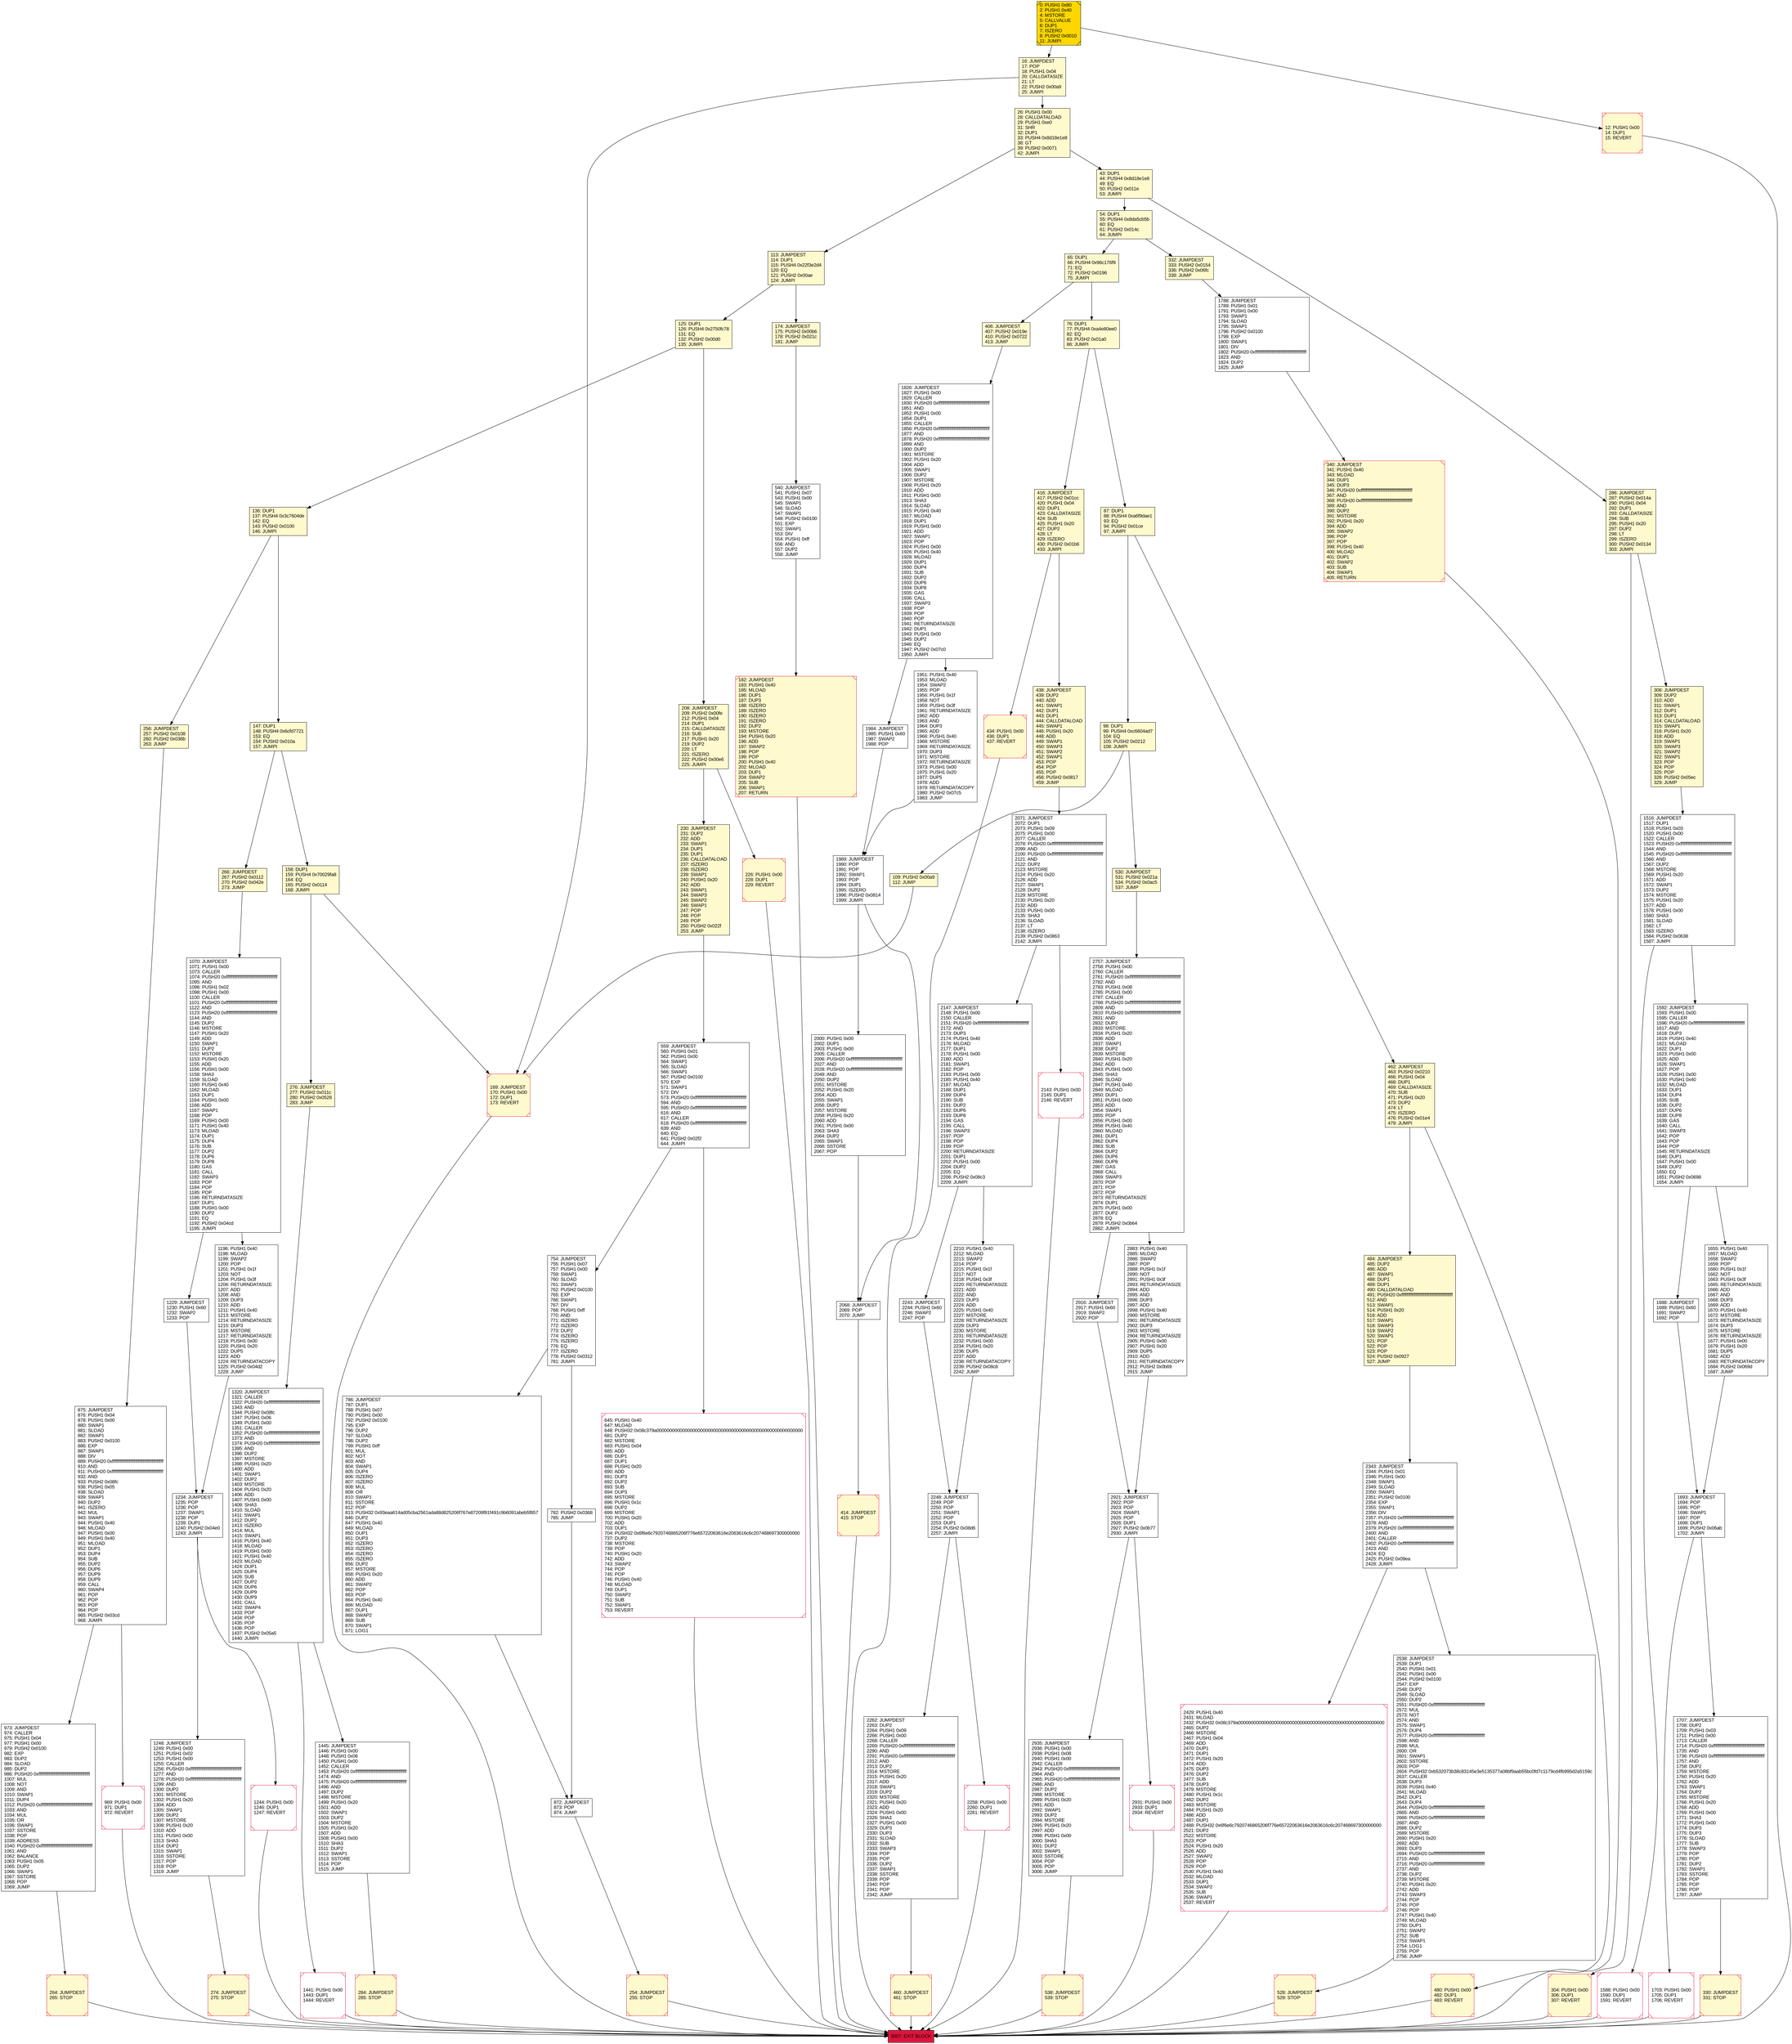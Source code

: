 digraph G {
bgcolor=transparent rankdir=UD;
node [shape=box style=filled color=black fillcolor=white fontname=arial fontcolor=black];
1441 [label="1441: PUSH1 0x00\l1443: DUP1\l1444: REVERT\l" shape=Msquare color=crimson ];
559 [label="559: JUMPDEST\l560: PUSH1 0x01\l562: PUSH1 0x00\l564: SWAP1\l565: SLOAD\l566: SWAP1\l567: PUSH2 0x0100\l570: EXP\l571: SWAP1\l572: DIV\l573: PUSH20 0xffffffffffffffffffffffffffffffffffffffff\l594: AND\l595: PUSH20 0xffffffffffffffffffffffffffffffffffffffff\l616: AND\l617: CALLER\l618: PUSH20 0xffffffffffffffffffffffffffffffffffffffff\l639: AND\l640: EQ\l641: PUSH2 0x02f2\l644: JUMPI\l" ];
1703 [label="1703: PUSH1 0x00\l1705: DUP1\l1706: REVERT\l" shape=Msquare color=crimson ];
340 [label="340: JUMPDEST\l341: PUSH1 0x40\l343: MLOAD\l344: DUP1\l345: DUP3\l346: PUSH20 0xffffffffffffffffffffffffffffffffffffffff\l367: AND\l368: PUSH20 0xffffffffffffffffffffffffffffffffffffffff\l389: AND\l390: DUP2\l391: MSTORE\l392: PUSH1 0x20\l394: ADD\l395: SWAP2\l396: POP\l397: POP\l398: PUSH1 0x40\l400: MLOAD\l401: DUP1\l402: SWAP2\l403: SUB\l404: SWAP1\l405: RETURN\l" fillcolor=lemonchiffon shape=Msquare color=crimson ];
266 [label="266: JUMPDEST\l267: PUSH2 0x0112\l270: PUSH2 0x042e\l273: JUMP\l" fillcolor=lemonchiffon ];
414 [label="414: JUMPDEST\l415: STOP\l" fillcolor=lemonchiffon shape=Msquare color=crimson ];
98 [label="98: DUP1\l99: PUSH4 0xc6604ad7\l104: EQ\l105: PUSH2 0x0212\l108: JUMPI\l" fillcolor=lemonchiffon ];
87 [label="87: DUP1\l88: PUSH4 0xa6f9dae1\l93: EQ\l94: PUSH2 0x01ce\l97: JUMPI\l" fillcolor=lemonchiffon ];
434 [label="434: PUSH1 0x00\l436: DUP1\l437: REVERT\l" fillcolor=lemonchiffon shape=Msquare color=crimson ];
973 [label="973: JUMPDEST\l974: CALLER\l975: PUSH1 0x04\l977: PUSH1 0x00\l979: PUSH2 0x0100\l982: EXP\l983: DUP2\l984: SLOAD\l985: DUP2\l986: PUSH20 0xffffffffffffffffffffffffffffffffffffffff\l1007: MUL\l1008: NOT\l1009: AND\l1010: SWAP1\l1011: DUP4\l1012: PUSH20 0xffffffffffffffffffffffffffffffffffffffff\l1033: AND\l1034: MUL\l1035: OR\l1036: SWAP1\l1037: SSTORE\l1038: POP\l1039: ADDRESS\l1040: PUSH20 0xffffffffffffffffffffffffffffffffffffffff\l1061: AND\l1062: BALANCE\l1063: PUSH1 0x05\l1065: DUP2\l1066: SWAP1\l1067: SSTORE\l1068: POP\l1069: JUMP\l" ];
1248 [label="1248: JUMPDEST\l1249: PUSH1 0x00\l1251: PUSH1 0x02\l1253: PUSH1 0x00\l1255: CALLER\l1256: PUSH20 0xffffffffffffffffffffffffffffffffffffffff\l1277: AND\l1278: PUSH20 0xffffffffffffffffffffffffffffffffffffffff\l1299: AND\l1300: DUP2\l1301: MSTORE\l1302: PUSH1 0x20\l1304: ADD\l1305: SWAP1\l1306: DUP2\l1307: MSTORE\l1308: PUSH1 0x20\l1310: ADD\l1311: PUSH1 0x00\l1313: SHA3\l1314: DUP2\l1315: SWAP1\l1316: SSTORE\l1317: POP\l1318: POP\l1319: JUMP\l" ];
0 [label="0: PUSH1 0x80\l2: PUSH1 0x40\l4: MSTORE\l5: CALLVALUE\l6: DUP1\l7: ISZERO\l8: PUSH2 0x0010\l11: JUMPI\l" fillcolor=lemonchiffon shape=Msquare fillcolor=gold ];
1688 [label="1688: JUMPDEST\l1689: PUSH1 0x60\l1691: SWAP2\l1692: POP\l" ];
1826 [label="1826: JUMPDEST\l1827: PUSH1 0x00\l1829: CALLER\l1830: PUSH20 0xffffffffffffffffffffffffffffffffffffffff\l1851: AND\l1852: PUSH1 0x00\l1854: DUP1\l1855: CALLER\l1856: PUSH20 0xffffffffffffffffffffffffffffffffffffffff\l1877: AND\l1878: PUSH20 0xffffffffffffffffffffffffffffffffffffffff\l1899: AND\l1900: DUP2\l1901: MSTORE\l1902: PUSH1 0x20\l1904: ADD\l1905: SWAP1\l1906: DUP2\l1907: MSTORE\l1908: PUSH1 0x20\l1910: ADD\l1911: PUSH1 0x00\l1913: SHA3\l1914: SLOAD\l1915: PUSH1 0x40\l1917: MLOAD\l1918: DUP1\l1919: PUSH1 0x00\l1921: ADD\l1922: SWAP1\l1923: POP\l1924: PUSH1 0x00\l1926: PUSH1 0x40\l1928: MLOAD\l1929: DUP1\l1930: DUP4\l1931: SUB\l1932: DUP2\l1933: DUP6\l1934: DUP8\l1935: GAS\l1936: CALL\l1937: SWAP3\l1938: POP\l1939: POP\l1940: POP\l1941: RETURNDATASIZE\l1942: DUP1\l1943: PUSH1 0x00\l1945: DUP2\l1946: EQ\l1947: PUSH2 0x07c0\l1950: JUMPI\l" ];
2883 [label="2883: PUSH1 0x40\l2885: MLOAD\l2886: SWAP2\l2887: POP\l2888: PUSH1 0x1f\l2890: NOT\l2891: PUSH1 0x3f\l2893: RETURNDATASIZE\l2894: ADD\l2895: AND\l2896: DUP3\l2897: ADD\l2898: PUSH1 0x40\l2900: MSTORE\l2901: RETURNDATASIZE\l2902: DUP3\l2903: MSTORE\l2904: RETURNDATASIZE\l2905: PUSH1 0x00\l2907: PUSH1 0x20\l2909: DUP5\l2910: ADD\l2911: RETURNDATACOPY\l2912: PUSH2 0x0b69\l2915: JUMP\l" ];
1693 [label="1693: JUMPDEST\l1694: POP\l1695: POP\l1696: SWAP1\l1697: POP\l1698: DUP1\l1699: PUSH2 0x06ab\l1702: JUMPI\l" ];
109 [label="109: PUSH2 0x00a9\l112: JUMP\l" fillcolor=lemonchiffon ];
2068 [label="2068: JUMPDEST\l2069: POP\l2070: JUMP\l" ];
1516 [label="1516: JUMPDEST\l1517: DUP1\l1518: PUSH1 0x03\l1520: PUSH1 0x00\l1522: CALLER\l1523: PUSH20 0xffffffffffffffffffffffffffffffffffffffff\l1544: AND\l1545: PUSH20 0xffffffffffffffffffffffffffffffffffffffff\l1566: AND\l1567: DUP2\l1568: MSTORE\l1569: PUSH1 0x20\l1571: ADD\l1572: SWAP1\l1573: DUP2\l1574: MSTORE\l1575: PUSH1 0x20\l1577: ADD\l1578: PUSH1 0x00\l1580: SHA3\l1581: SLOAD\l1582: LT\l1583: ISZERO\l1584: PUSH2 0x0638\l1587: JUMPI\l" ];
2343 [label="2343: JUMPDEST\l2344: PUSH1 0x01\l2346: PUSH1 0x00\l2348: SWAP1\l2349: SLOAD\l2350: SWAP1\l2351: PUSH2 0x0100\l2354: EXP\l2355: SWAP1\l2356: DIV\l2357: PUSH20 0xffffffffffffffffffffffffffffffffffffffff\l2378: AND\l2379: PUSH20 0xffffffffffffffffffffffffffffffffffffffff\l2400: AND\l2401: CALLER\l2402: PUSH20 0xffffffffffffffffffffffffffffffffffffffff\l2423: AND\l2424: EQ\l2425: PUSH2 0x09ea\l2428: JUMPI\l" ];
2262 [label="2262: JUMPDEST\l2263: DUP2\l2264: PUSH1 0x09\l2266: PUSH1 0x00\l2268: CALLER\l2269: PUSH20 0xffffffffffffffffffffffffffffffffffffffff\l2290: AND\l2291: PUSH20 0xffffffffffffffffffffffffffffffffffffffff\l2312: AND\l2313: DUP2\l2314: MSTORE\l2315: PUSH1 0x20\l2317: ADD\l2318: SWAP1\l2319: DUP2\l2320: MSTORE\l2321: PUSH1 0x20\l2323: ADD\l2324: PUSH1 0x00\l2326: SHA3\l2327: PUSH1 0x00\l2329: DUP3\l2330: DUP3\l2331: SLOAD\l2332: SUB\l2333: SWAP3\l2334: POP\l2335: POP\l2336: DUP2\l2337: SWAP1\l2338: SSTORE\l2339: POP\l2340: POP\l2341: POP\l2342: JUMP\l" ];
480 [label="480: PUSH1 0x00\l482: DUP1\l483: REVERT\l" fillcolor=lemonchiffon shape=Msquare color=crimson ];
2243 [label="2243: JUMPDEST\l2244: PUSH1 0x60\l2246: SWAP2\l2247: POP\l" ];
1984 [label="1984: JUMPDEST\l1985: PUSH1 0x60\l1987: SWAP2\l1988: POP\l" ];
76 [label="76: DUP1\l77: PUSH4 0xa4e80ee0\l82: EQ\l83: PUSH2 0x01a0\l86: JUMPI\l" fillcolor=lemonchiffon ];
226 [label="226: PUSH1 0x00\l228: DUP1\l229: REVERT\l" fillcolor=lemonchiffon shape=Msquare color=crimson ];
754 [label="754: JUMPDEST\l755: PUSH1 0x07\l757: PUSH1 0x00\l759: SWAP1\l760: SLOAD\l761: SWAP1\l762: PUSH2 0x0100\l765: EXP\l766: SWAP1\l767: DIV\l768: PUSH1 0xff\l770: AND\l771: ISZERO\l772: ISZERO\l773: DUP2\l774: ISZERO\l775: ISZERO\l776: EQ\l777: ISZERO\l778: PUSH2 0x0312\l781: JUMPI\l" ];
1707 [label="1707: JUMPDEST\l1708: DUP2\l1709: PUSH1 0x03\l1711: PUSH1 0x00\l1713: CALLER\l1714: PUSH20 0xffffffffffffffffffffffffffffffffffffffff\l1735: AND\l1736: PUSH20 0xffffffffffffffffffffffffffffffffffffffff\l1757: AND\l1758: DUP2\l1759: MSTORE\l1760: PUSH1 0x20\l1762: ADD\l1763: SWAP1\l1764: DUP2\l1765: MSTORE\l1766: PUSH1 0x20\l1768: ADD\l1769: PUSH1 0x00\l1771: SHA3\l1772: PUSH1 0x00\l1774: DUP3\l1775: DUP3\l1776: SLOAD\l1777: SUB\l1778: SWAP3\l1779: POP\l1780: POP\l1781: DUP2\l1782: SWAP1\l1783: SSTORE\l1784: POP\l1785: POP\l1786: POP\l1787: JUMP\l" ];
113 [label="113: JUMPDEST\l114: DUP1\l115: PUSH4 0x22f3e2d4\l120: EQ\l121: PUSH2 0x00ae\l124: JUMPI\l" fillcolor=lemonchiffon ];
540 [label="540: JUMPDEST\l541: PUSH1 0x07\l543: PUSH1 0x00\l545: SWAP1\l546: SLOAD\l547: SWAP1\l548: PUSH2 0x0100\l551: EXP\l552: SWAP1\l553: DIV\l554: PUSH1 0xff\l556: AND\l557: DUP2\l558: JUMP\l" ];
875 [label="875: JUMPDEST\l876: PUSH1 0x04\l878: PUSH1 0x00\l880: SWAP1\l881: SLOAD\l882: SWAP1\l883: PUSH2 0x0100\l886: EXP\l887: SWAP1\l888: DIV\l889: PUSH20 0xffffffffffffffffffffffffffffffffffffffff\l910: AND\l911: PUSH20 0xffffffffffffffffffffffffffffffffffffffff\l932: AND\l933: PUSH2 0x08fc\l936: PUSH1 0x05\l938: SLOAD\l939: SWAP1\l940: DUP2\l941: ISZERO\l942: MUL\l943: SWAP1\l944: PUSH1 0x40\l946: MLOAD\l947: PUSH1 0x00\l949: PUSH1 0x40\l951: MLOAD\l952: DUP1\l953: DUP4\l954: SUB\l955: DUP2\l956: DUP6\l957: DUP9\l958: DUP9\l959: CALL\l960: SWAP4\l961: POP\l962: POP\l963: POP\l964: POP\l965: PUSH2 0x03cd\l968: JUMPI\l" ];
2210 [label="2210: PUSH1 0x40\l2212: MLOAD\l2213: SWAP2\l2214: POP\l2215: PUSH1 0x1f\l2217: NOT\l2218: PUSH1 0x3f\l2220: RETURNDATASIZE\l2221: ADD\l2222: AND\l2223: DUP3\l2224: ADD\l2225: PUSH1 0x40\l2227: MSTORE\l2228: RETURNDATASIZE\l2229: DUP3\l2230: MSTORE\l2231: RETURNDATASIZE\l2232: PUSH1 0x00\l2234: PUSH1 0x20\l2236: DUP5\l2237: ADD\l2238: RETURNDATACOPY\l2239: PUSH2 0x08c8\l2242: JUMP\l" ];
1234 [label="1234: JUMPDEST\l1235: POP\l1236: POP\l1237: SWAP1\l1238: POP\l1239: DUP1\l1240: PUSH2 0x04e0\l1243: JUMPI\l" ];
136 [label="136: DUP1\l137: PUSH4 0x3c7604de\l142: EQ\l143: PUSH2 0x0100\l146: JUMPI\l" fillcolor=lemonchiffon ];
872 [label="872: JUMPDEST\l873: POP\l874: JUMP\l" ];
1229 [label="1229: JUMPDEST\l1230: PUSH1 0x60\l1232: SWAP2\l1233: POP\l" ];
786 [label="786: JUMPDEST\l787: DUP1\l788: PUSH1 0x07\l790: PUSH1 0x00\l792: PUSH2 0x0100\l795: EXP\l796: DUP2\l797: SLOAD\l798: DUP2\l799: PUSH1 0xff\l801: MUL\l802: NOT\l803: AND\l804: SWAP1\l805: DUP4\l806: ISZERO\l807: ISZERO\l808: MUL\l809: OR\l810: SWAP1\l811: SSTORE\l812: POP\l813: PUSH32 0x93eaa614ad05cba2561ada88d825206f767e87209f81f491c9b6091abeb5f857\l846: DUP2\l847: PUSH1 0x40\l849: MLOAD\l850: DUP1\l851: DUP3\l852: ISZERO\l853: ISZERO\l854: ISZERO\l855: ISZERO\l856: DUP2\l857: MSTORE\l858: PUSH1 0x20\l860: ADD\l861: SWAP2\l862: POP\l863: POP\l864: PUSH1 0x40\l866: MLOAD\l867: DUP1\l868: SWAP2\l869: SUB\l870: SWAP1\l871: LOG1\l" ];
26 [label="26: PUSH1 0x00\l28: CALLDATALOAD\l29: PUSH1 0xe0\l31: SHR\l32: DUP1\l33: PUSH4 0x8d18e1e8\l38: GT\l39: PUSH2 0x0071\l42: JUMPI\l" fillcolor=lemonchiffon ];
460 [label="460: JUMPDEST\l461: STOP\l" fillcolor=lemonchiffon shape=Msquare color=crimson ];
2757 [label="2757: JUMPDEST\l2758: PUSH1 0x00\l2760: CALLER\l2761: PUSH20 0xffffffffffffffffffffffffffffffffffffffff\l2782: AND\l2783: PUSH1 0x08\l2785: PUSH1 0x00\l2787: CALLER\l2788: PUSH20 0xffffffffffffffffffffffffffffffffffffffff\l2809: AND\l2810: PUSH20 0xffffffffffffffffffffffffffffffffffffffff\l2831: AND\l2832: DUP2\l2833: MSTORE\l2834: PUSH1 0x20\l2836: ADD\l2837: SWAP1\l2838: DUP2\l2839: MSTORE\l2840: PUSH1 0x20\l2842: ADD\l2843: PUSH1 0x00\l2845: SHA3\l2846: SLOAD\l2847: PUSH1 0x40\l2849: MLOAD\l2850: DUP1\l2851: PUSH1 0x00\l2853: ADD\l2854: SWAP1\l2855: POP\l2856: PUSH1 0x00\l2858: PUSH1 0x40\l2860: MLOAD\l2861: DUP1\l2862: DUP4\l2863: SUB\l2864: DUP2\l2865: DUP6\l2866: DUP8\l2867: GAS\l2868: CALL\l2869: SWAP3\l2870: POP\l2871: POP\l2872: POP\l2873: RETURNDATASIZE\l2874: DUP1\l2875: PUSH1 0x00\l2877: DUP2\l2878: EQ\l2879: PUSH2 0x0b64\l2882: JUMPI\l" ];
308 [label="308: JUMPDEST\l309: DUP2\l310: ADD\l311: SWAP1\l312: DUP1\l313: DUP1\l314: CALLDATALOAD\l315: SWAP1\l316: PUSH1 0x20\l318: ADD\l319: SWAP1\l320: SWAP3\l321: SWAP2\l322: SWAP1\l323: POP\l324: POP\l325: POP\l326: PUSH2 0x05ec\l329: JUMP\l" fillcolor=lemonchiffon ];
1788 [label="1788: JUMPDEST\l1789: PUSH1 0x01\l1791: PUSH1 0x00\l1793: SWAP1\l1794: SLOAD\l1795: SWAP1\l1796: PUSH2 0x0100\l1799: EXP\l1800: SWAP1\l1801: DIV\l1802: PUSH20 0xffffffffffffffffffffffffffffffffffffffff\l1823: AND\l1824: DUP2\l1825: JUMP\l" ];
2935 [label="2935: JUMPDEST\l2936: PUSH1 0x00\l2938: PUSH1 0x08\l2940: PUSH1 0x00\l2942: CALLER\l2943: PUSH20 0xffffffffffffffffffffffffffffffffffffffff\l2964: AND\l2965: PUSH20 0xffffffffffffffffffffffffffffffffffffffff\l2986: AND\l2987: DUP2\l2988: MSTORE\l2989: PUSH1 0x20\l2991: ADD\l2992: SWAP1\l2993: DUP2\l2994: MSTORE\l2995: PUSH1 0x20\l2997: ADD\l2998: PUSH1 0x00\l3000: SHA3\l3001: DUP2\l3002: SWAP1\l3003: SSTORE\l3004: POP\l3005: POP\l3006: JUMP\l" ];
645 [label="645: PUSH1 0x40\l647: MLOAD\l648: PUSH32 0x08c379a000000000000000000000000000000000000000000000000000000000\l681: DUP2\l682: MSTORE\l683: PUSH1 0x04\l685: ADD\l686: DUP1\l687: DUP1\l688: PUSH1 0x20\l690: ADD\l691: DUP3\l692: DUP2\l693: SUB\l694: DUP3\l695: MSTORE\l696: PUSH1 0x1c\l698: DUP2\l699: MSTORE\l700: PUSH1 0x20\l702: ADD\l703: DUP1\l704: PUSH32 0x6f6e6c7920746865206f776e65722063616e2063616c6c207468697300000000\l737: DUP2\l738: MSTORE\l739: POP\l740: PUSH1 0x20\l742: ADD\l743: SWAP2\l744: POP\l745: POP\l746: PUSH1 0x40\l748: MLOAD\l749: DUP1\l750: SWAP2\l751: SUB\l752: SWAP1\l753: REVERT\l" shape=Msquare color=crimson ];
969 [label="969: PUSH1 0x00\l971: DUP1\l972: REVERT\l" shape=Msquare color=crimson ];
254 [label="254: JUMPDEST\l255: STOP\l" fillcolor=lemonchiffon shape=Msquare color=crimson ];
2248 [label="2248: JUMPDEST\l2249: POP\l2250: POP\l2251: SWAP1\l2252: POP\l2253: DUP1\l2254: PUSH2 0x08d6\l2257: JUMPI\l" ];
2258 [label="2258: PUSH1 0x00\l2260: DUP1\l2261: REVERT\l" shape=Msquare color=crimson ];
230 [label="230: JUMPDEST\l231: DUP2\l232: ADD\l233: SWAP1\l234: DUP1\l235: DUP1\l236: CALLDATALOAD\l237: ISZERO\l238: ISZERO\l239: SWAP1\l240: PUSH1 0x20\l242: ADD\l243: SWAP1\l244: SWAP3\l245: SWAP2\l246: SWAP1\l247: POP\l248: POP\l249: POP\l250: PUSH2 0x022f\l253: JUMP\l" fillcolor=lemonchiffon ];
208 [label="208: JUMPDEST\l209: PUSH2 0x00fe\l212: PUSH1 0x04\l214: DUP1\l215: CALLDATASIZE\l216: SUB\l217: PUSH1 0x20\l219: DUP2\l220: LT\l221: ISZERO\l222: PUSH2 0x00e6\l225: JUMPI\l" fillcolor=lemonchiffon ];
1951 [label="1951: PUSH1 0x40\l1953: MLOAD\l1954: SWAP2\l1955: POP\l1956: PUSH1 0x1f\l1958: NOT\l1959: PUSH1 0x3f\l1961: RETURNDATASIZE\l1962: ADD\l1963: AND\l1964: DUP3\l1965: ADD\l1966: PUSH1 0x40\l1968: MSTORE\l1969: RETURNDATASIZE\l1970: DUP3\l1971: MSTORE\l1972: RETURNDATASIZE\l1973: PUSH1 0x00\l1975: PUSH1 0x20\l1977: DUP5\l1978: ADD\l1979: RETURNDATACOPY\l1980: PUSH2 0x07c5\l1983: JUMP\l" ];
1244 [label="1244: PUSH1 0x00\l1246: DUP1\l1247: REVERT\l" shape=Msquare color=crimson ];
528 [label="528: JUMPDEST\l529: STOP\l" fillcolor=lemonchiffon shape=Msquare color=crimson ];
274 [label="274: JUMPDEST\l275: STOP\l" fillcolor=lemonchiffon shape=Msquare color=crimson ];
530 [label="530: JUMPDEST\l531: PUSH2 0x021a\l534: PUSH2 0x0ac5\l537: JUMP\l" fillcolor=lemonchiffon ];
284 [label="284: JUMPDEST\l285: STOP\l" fillcolor=lemonchiffon shape=Msquare color=crimson ];
43 [label="43: DUP1\l44: PUSH4 0x8d18e1e8\l49: EQ\l50: PUSH2 0x011e\l53: JUMPI\l" fillcolor=lemonchiffon ];
182 [label="182: JUMPDEST\l183: PUSH1 0x40\l185: MLOAD\l186: DUP1\l187: DUP3\l188: ISZERO\l189: ISZERO\l190: ISZERO\l191: ISZERO\l192: DUP2\l193: MSTORE\l194: PUSH1 0x20\l196: ADD\l197: SWAP2\l198: POP\l199: POP\l200: PUSH1 0x40\l202: MLOAD\l203: DUP1\l204: SWAP2\l205: SUB\l206: SWAP1\l207: RETURN\l" fillcolor=lemonchiffon shape=Msquare color=crimson ];
538 [label="538: JUMPDEST\l539: STOP\l" fillcolor=lemonchiffon shape=Msquare color=crimson ];
782 [label="782: PUSH2 0x0368\l785: JUMP\l" ];
304 [label="304: PUSH1 0x00\l306: DUP1\l307: REVERT\l" fillcolor=lemonchiffon shape=Msquare color=crimson ];
1588 [label="1588: PUSH1 0x00\l1590: DUP1\l1591: REVERT\l" shape=Msquare color=crimson ];
416 [label="416: JUMPDEST\l417: PUSH2 0x01cc\l420: PUSH1 0x04\l422: DUP1\l423: CALLDATASIZE\l424: SUB\l425: PUSH1 0x20\l427: DUP2\l428: LT\l429: ISZERO\l430: PUSH2 0x01b6\l433: JUMPI\l" fillcolor=lemonchiffon ];
2429 [label="2429: PUSH1 0x40\l2431: MLOAD\l2432: PUSH32 0x08c379a000000000000000000000000000000000000000000000000000000000\l2465: DUP2\l2466: MSTORE\l2467: PUSH1 0x04\l2469: ADD\l2470: DUP1\l2471: DUP1\l2472: PUSH1 0x20\l2474: ADD\l2475: DUP3\l2476: DUP2\l2477: SUB\l2478: DUP3\l2479: MSTORE\l2480: PUSH1 0x1c\l2482: DUP2\l2483: MSTORE\l2484: PUSH1 0x20\l2486: ADD\l2487: DUP1\l2488: PUSH32 0x6f6e6c7920746865206f776e65722063616e2063616c6c207468697300000000\l2521: DUP2\l2522: MSTORE\l2523: POP\l2524: PUSH1 0x20\l2526: ADD\l2527: SWAP2\l2528: POP\l2529: POP\l2530: PUSH1 0x40\l2532: MLOAD\l2533: DUP1\l2534: SWAP2\l2535: SUB\l2536: SWAP1\l2537: REVERT\l" shape=Msquare color=crimson ];
264 [label="264: JUMPDEST\l265: STOP\l" fillcolor=lemonchiffon shape=Msquare color=crimson ];
16 [label="16: JUMPDEST\l17: POP\l18: PUSH1 0x04\l20: CALLDATASIZE\l21: LT\l22: PUSH2 0x00a9\l25: JUMPI\l" fillcolor=lemonchiffon ];
65 [label="65: DUP1\l66: PUSH4 0x96c176f9\l71: EQ\l72: PUSH2 0x0196\l75: JUMPI\l" fillcolor=lemonchiffon ];
169 [label="169: JUMPDEST\l170: PUSH1 0x00\l172: DUP1\l173: REVERT\l" fillcolor=lemonchiffon shape=Msquare color=crimson ];
12 [label="12: PUSH1 0x00\l14: DUP1\l15: REVERT\l" fillcolor=lemonchiffon shape=Msquare color=crimson ];
286 [label="286: JUMPDEST\l287: PUSH2 0x014a\l290: PUSH1 0x04\l292: DUP1\l293: CALLDATASIZE\l294: SUB\l295: PUSH1 0x20\l297: DUP2\l298: LT\l299: ISZERO\l300: PUSH2 0x0134\l303: JUMPI\l" fillcolor=lemonchiffon ];
406 [label="406: JUMPDEST\l407: PUSH2 0x019e\l410: PUSH2 0x0722\l413: JUMP\l" fillcolor=lemonchiffon ];
3007 [label="3007: EXIT BLOCK\l" fillcolor=crimson ];
484 [label="484: JUMPDEST\l485: DUP2\l486: ADD\l487: SWAP1\l488: DUP1\l489: DUP1\l490: CALLDATALOAD\l491: PUSH20 0xffffffffffffffffffffffffffffffffffffffff\l512: AND\l513: SWAP1\l514: PUSH1 0x20\l516: ADD\l517: SWAP1\l518: SWAP3\l519: SWAP2\l520: SWAP1\l521: POP\l522: POP\l523: POP\l524: PUSH2 0x0927\l527: JUMP\l" fillcolor=lemonchiffon ];
1196 [label="1196: PUSH1 0x40\l1198: MLOAD\l1199: SWAP2\l1200: POP\l1201: PUSH1 0x1f\l1203: NOT\l1204: PUSH1 0x3f\l1206: RETURNDATASIZE\l1207: ADD\l1208: AND\l1209: DUP3\l1210: ADD\l1211: PUSH1 0x40\l1213: MSTORE\l1214: RETURNDATASIZE\l1215: DUP3\l1216: MSTORE\l1217: RETURNDATASIZE\l1218: PUSH1 0x00\l1220: PUSH1 0x20\l1222: DUP5\l1223: ADD\l1224: RETURNDATACOPY\l1225: PUSH2 0x04d2\l1228: JUMP\l" ];
462 [label="462: JUMPDEST\l463: PUSH2 0x0210\l466: PUSH1 0x04\l468: DUP1\l469: CALLDATASIZE\l470: SUB\l471: PUSH1 0x20\l473: DUP2\l474: LT\l475: ISZERO\l476: PUSH2 0x01e4\l479: JUMPI\l" fillcolor=lemonchiffon ];
125 [label="125: DUP1\l126: PUSH4 0x2750fc78\l131: EQ\l132: PUSH2 0x00d0\l135: JUMPI\l" fillcolor=lemonchiffon ];
2931 [label="2931: PUSH1 0x00\l2933: DUP1\l2934: REVERT\l" shape=Msquare color=crimson ];
2000 [label="2000: PUSH1 0x00\l2002: DUP1\l2003: PUSH1 0x00\l2005: CALLER\l2006: PUSH20 0xffffffffffffffffffffffffffffffffffffffff\l2027: AND\l2028: PUSH20 0xffffffffffffffffffffffffffffffffffffffff\l2049: AND\l2050: DUP2\l2051: MSTORE\l2052: PUSH1 0x20\l2054: ADD\l2055: SWAP1\l2056: DUP2\l2057: MSTORE\l2058: PUSH1 0x20\l2060: ADD\l2061: PUSH1 0x00\l2063: SHA3\l2064: DUP2\l2065: SWAP1\l2066: SSTORE\l2067: POP\l" ];
1445 [label="1445: JUMPDEST\l1446: PUSH1 0x00\l1448: PUSH1 0x06\l1450: PUSH1 0x00\l1452: CALLER\l1453: PUSH20 0xffffffffffffffffffffffffffffffffffffffff\l1474: AND\l1475: PUSH20 0xffffffffffffffffffffffffffffffffffffffff\l1496: AND\l1497: DUP2\l1498: MSTORE\l1499: PUSH1 0x20\l1501: ADD\l1502: SWAP1\l1503: DUP2\l1504: MSTORE\l1505: PUSH1 0x20\l1507: ADD\l1508: PUSH1 0x00\l1510: SHA3\l1511: DUP2\l1512: SWAP1\l1513: SSTORE\l1514: POP\l1515: JUMP\l" ];
1070 [label="1070: JUMPDEST\l1071: PUSH1 0x00\l1073: CALLER\l1074: PUSH20 0xffffffffffffffffffffffffffffffffffffffff\l1095: AND\l1096: PUSH1 0x02\l1098: PUSH1 0x00\l1100: CALLER\l1101: PUSH20 0xffffffffffffffffffffffffffffffffffffffff\l1122: AND\l1123: PUSH20 0xffffffffffffffffffffffffffffffffffffffff\l1144: AND\l1145: DUP2\l1146: MSTORE\l1147: PUSH1 0x20\l1149: ADD\l1150: SWAP1\l1151: DUP2\l1152: MSTORE\l1153: PUSH1 0x20\l1155: ADD\l1156: PUSH1 0x00\l1158: SHA3\l1159: SLOAD\l1160: PUSH1 0x40\l1162: MLOAD\l1163: DUP1\l1164: PUSH1 0x00\l1166: ADD\l1167: SWAP1\l1168: POP\l1169: PUSH1 0x00\l1171: PUSH1 0x40\l1173: MLOAD\l1174: DUP1\l1175: DUP4\l1176: SUB\l1177: DUP2\l1178: DUP6\l1179: DUP8\l1180: GAS\l1181: CALL\l1182: SWAP3\l1183: POP\l1184: POP\l1185: POP\l1186: RETURNDATASIZE\l1187: DUP1\l1188: PUSH1 0x00\l1190: DUP2\l1191: EQ\l1192: PUSH2 0x04cd\l1195: JUMPI\l" ];
1655 [label="1655: PUSH1 0x40\l1657: MLOAD\l1658: SWAP2\l1659: POP\l1660: PUSH1 0x1f\l1662: NOT\l1663: PUSH1 0x3f\l1665: RETURNDATASIZE\l1666: ADD\l1667: AND\l1668: DUP3\l1669: ADD\l1670: PUSH1 0x40\l1672: MSTORE\l1673: RETURNDATASIZE\l1674: DUP3\l1675: MSTORE\l1676: RETURNDATASIZE\l1677: PUSH1 0x00\l1679: PUSH1 0x20\l1681: DUP5\l1682: ADD\l1683: RETURNDATACOPY\l1684: PUSH2 0x069d\l1687: JUMP\l" ];
438 [label="438: JUMPDEST\l439: DUP2\l440: ADD\l441: SWAP1\l442: DUP1\l443: DUP1\l444: CALLDATALOAD\l445: SWAP1\l446: PUSH1 0x20\l448: ADD\l449: SWAP1\l450: SWAP3\l451: SWAP2\l452: SWAP1\l453: POP\l454: POP\l455: POP\l456: PUSH2 0x0817\l459: JUMP\l" fillcolor=lemonchiffon ];
330 [label="330: JUMPDEST\l331: STOP\l" fillcolor=lemonchiffon shape=Msquare color=crimson ];
256 [label="256: JUMPDEST\l257: PUSH2 0x0108\l260: PUSH2 0x036b\l263: JUMP\l" fillcolor=lemonchiffon ];
1592 [label="1592: JUMPDEST\l1593: PUSH1 0x00\l1595: CALLER\l1596: PUSH20 0xffffffffffffffffffffffffffffffffffffffff\l1617: AND\l1618: DUP3\l1619: PUSH1 0x40\l1621: MLOAD\l1622: DUP1\l1623: PUSH1 0x00\l1625: ADD\l1626: SWAP1\l1627: POP\l1628: PUSH1 0x00\l1630: PUSH1 0x40\l1632: MLOAD\l1633: DUP1\l1634: DUP4\l1635: SUB\l1636: DUP2\l1637: DUP6\l1638: DUP8\l1639: GAS\l1640: CALL\l1641: SWAP3\l1642: POP\l1643: POP\l1644: POP\l1645: RETURNDATASIZE\l1646: DUP1\l1647: PUSH1 0x00\l1649: DUP2\l1650: EQ\l1651: PUSH2 0x0698\l1654: JUMPI\l" ];
2916 [label="2916: JUMPDEST\l2917: PUSH1 0x60\l2919: SWAP2\l2920: POP\l" ];
158 [label="158: DUP1\l159: PUSH4 0x70029fa8\l164: EQ\l165: PUSH2 0x0114\l168: JUMPI\l" fillcolor=lemonchiffon ];
147 [label="147: DUP1\l148: PUSH4 0x6cfd7721\l153: EQ\l154: PUSH2 0x010a\l157: JUMPI\l" fillcolor=lemonchiffon ];
1989 [label="1989: JUMPDEST\l1990: POP\l1991: POP\l1992: SWAP1\l1993: POP\l1994: DUP1\l1995: ISZERO\l1996: PUSH2 0x0814\l1999: JUMPI\l" ];
332 [label="332: JUMPDEST\l333: PUSH2 0x0154\l336: PUSH2 0x06fc\l339: JUMP\l" fillcolor=lemonchiffon ];
2921 [label="2921: JUMPDEST\l2922: POP\l2923: POP\l2924: SWAP1\l2925: POP\l2926: DUP1\l2927: PUSH2 0x0b77\l2930: JUMPI\l" ];
54 [label="54: DUP1\l55: PUSH4 0x8da5cb5b\l60: EQ\l61: PUSH2 0x014c\l64: JUMPI\l" fillcolor=lemonchiffon ];
276 [label="276: JUMPDEST\l277: PUSH2 0x011c\l280: PUSH2 0x0528\l283: JUMP\l" fillcolor=lemonchiffon ];
2071 [label="2071: JUMPDEST\l2072: DUP1\l2073: PUSH1 0x09\l2075: PUSH1 0x00\l2077: CALLER\l2078: PUSH20 0xffffffffffffffffffffffffffffffffffffffff\l2099: AND\l2100: PUSH20 0xffffffffffffffffffffffffffffffffffffffff\l2121: AND\l2122: DUP2\l2123: MSTORE\l2124: PUSH1 0x20\l2126: ADD\l2127: SWAP1\l2128: DUP2\l2129: MSTORE\l2130: PUSH1 0x20\l2132: ADD\l2133: PUSH1 0x00\l2135: SHA3\l2136: SLOAD\l2137: LT\l2138: ISZERO\l2139: PUSH2 0x0863\l2142: JUMPI\l" ];
2538 [label="2538: JUMPDEST\l2539: DUP1\l2540: PUSH1 0x01\l2542: PUSH1 0x00\l2544: PUSH2 0x0100\l2547: EXP\l2548: DUP2\l2549: SLOAD\l2550: DUP2\l2551: PUSH20 0xffffffffffffffffffffffffffffffffffffffff\l2572: MUL\l2573: NOT\l2574: AND\l2575: SWAP1\l2576: DUP4\l2577: PUSH20 0xffffffffffffffffffffffffffffffffffffffff\l2598: AND\l2599: MUL\l2600: OR\l2601: SWAP1\l2602: SSTORE\l2603: POP\l2604: PUSH32 0xb532073b38c83145e3e5135377a08bf9aab55bc0fd7c1179cd4fb995d2a5159c\l2637: CALLER\l2638: DUP3\l2639: PUSH1 0x40\l2641: MLOAD\l2642: DUP1\l2643: DUP4\l2644: PUSH20 0xffffffffffffffffffffffffffffffffffffffff\l2665: AND\l2666: PUSH20 0xffffffffffffffffffffffffffffffffffffffff\l2687: AND\l2688: DUP2\l2689: MSTORE\l2690: PUSH1 0x20\l2692: ADD\l2693: DUP3\l2694: PUSH20 0xffffffffffffffffffffffffffffffffffffffff\l2715: AND\l2716: PUSH20 0xffffffffffffffffffffffffffffffffffffffff\l2737: AND\l2738: DUP2\l2739: MSTORE\l2740: PUSH1 0x20\l2742: ADD\l2743: SWAP3\l2744: POP\l2745: POP\l2746: POP\l2747: PUSH1 0x40\l2749: MLOAD\l2750: DUP1\l2751: SWAP2\l2752: SUB\l2753: SWAP1\l2754: LOG1\l2755: POP\l2756: JUMP\l" ];
1320 [label="1320: JUMPDEST\l1321: CALLER\l1322: PUSH20 0xffffffffffffffffffffffffffffffffffffffff\l1343: AND\l1344: PUSH2 0x08fc\l1347: PUSH1 0x06\l1349: PUSH1 0x00\l1351: CALLER\l1352: PUSH20 0xffffffffffffffffffffffffffffffffffffffff\l1373: AND\l1374: PUSH20 0xffffffffffffffffffffffffffffffffffffffff\l1395: AND\l1396: DUP2\l1397: MSTORE\l1398: PUSH1 0x20\l1400: ADD\l1401: SWAP1\l1402: DUP2\l1403: MSTORE\l1404: PUSH1 0x20\l1406: ADD\l1407: PUSH1 0x00\l1409: SHA3\l1410: SLOAD\l1411: SWAP1\l1412: DUP2\l1413: ISZERO\l1414: MUL\l1415: SWAP1\l1416: PUSH1 0x40\l1418: MLOAD\l1419: PUSH1 0x00\l1421: PUSH1 0x40\l1423: MLOAD\l1424: DUP1\l1425: DUP4\l1426: SUB\l1427: DUP2\l1428: DUP6\l1429: DUP9\l1430: DUP9\l1431: CALL\l1432: SWAP4\l1433: POP\l1434: POP\l1435: POP\l1436: POP\l1437: PUSH2 0x05a5\l1440: JUMPI\l" ];
2143 [label="2143: PUSH1 0x00\l2145: DUP1\l2146: REVERT\l" shape=Msquare color=crimson ];
174 [label="174: JUMPDEST\l175: PUSH2 0x00b6\l178: PUSH2 0x021c\l181: JUMP\l" fillcolor=lemonchiffon ];
2147 [label="2147: JUMPDEST\l2148: PUSH1 0x00\l2150: CALLER\l2151: PUSH20 0xffffffffffffffffffffffffffffffffffffffff\l2172: AND\l2173: DUP3\l2174: PUSH1 0x40\l2176: MLOAD\l2177: DUP1\l2178: PUSH1 0x00\l2180: ADD\l2181: SWAP1\l2182: POP\l2183: PUSH1 0x00\l2185: PUSH1 0x40\l2187: MLOAD\l2188: DUP1\l2189: DUP4\l2190: SUB\l2191: DUP2\l2192: DUP6\l2193: DUP8\l2194: GAS\l2195: CALL\l2196: SWAP3\l2197: POP\l2198: POP\l2199: POP\l2200: RETURNDATASIZE\l2201: DUP1\l2202: PUSH1 0x00\l2204: DUP2\l2205: EQ\l2206: PUSH2 0x08c3\l2209: JUMPI\l" ];
147 -> 158;
1229 -> 1234;
208 -> 230;
2248 -> 2258;
2071 -> 2147;
2071 -> 2143;
2916 -> 2921;
276 -> 1320;
26 -> 113;
12 -> 3007;
1070 -> 1196;
169 -> 3007;
754 -> 786;
462 -> 484;
54 -> 332;
158 -> 276;
786 -> 872;
87 -> 98;
65 -> 406;
875 -> 969;
264 -> 3007;
286 -> 304;
872 -> 254;
2429 -> 3007;
1320 -> 1445;
1588 -> 3007;
1693 -> 1703;
304 -> 3007;
438 -> 2071;
2243 -> 2248;
538 -> 3007;
16 -> 169;
1234 -> 1244;
208 -> 226;
182 -> 3007;
1688 -> 1693;
284 -> 3007;
43 -> 286;
274 -> 3007;
1592 -> 1655;
2068 -> 414;
528 -> 3007;
2210 -> 2248;
98 -> 109;
1989 -> 2000;
2921 -> 2931;
2143 -> 3007;
416 -> 438;
158 -> 169;
559 -> 754;
2757 -> 2883;
2248 -> 2262;
76 -> 87;
54 -> 65;
1234 -> 1248;
875 -> 973;
1826 -> 1984;
1445 -> 284;
330 -> 3007;
308 -> 1516;
559 -> 645;
1826 -> 1951;
1788 -> 340;
2262 -> 460;
1693 -> 1707;
2931 -> 3007;
230 -> 559;
2538 -> 528;
43 -> 54;
98 -> 530;
1196 -> 1234;
0 -> 16;
973 -> 264;
416 -> 434;
332 -> 1788;
2921 -> 2935;
136 -> 256;
462 -> 480;
1248 -> 274;
1951 -> 1989;
113 -> 125;
256 -> 875;
1070 -> 1229;
1707 -> 330;
125 -> 136;
109 -> 169;
2343 -> 2429;
125 -> 208;
136 -> 147;
406 -> 1826;
1984 -> 1989;
1516 -> 1588;
434 -> 3007;
0 -> 12;
414 -> 3007;
2147 -> 2210;
340 -> 3007;
1703 -> 3007;
113 -> 174;
174 -> 540;
2147 -> 2243;
1441 -> 3007;
2757 -> 2916;
782 -> 872;
87 -> 462;
1244 -> 3007;
2343 -> 2538;
16 -> 26;
2258 -> 3007;
754 -> 782;
540 -> 182;
266 -> 1070;
530 -> 2757;
254 -> 3007;
969 -> 3007;
1989 -> 2068;
76 -> 416;
1516 -> 1592;
645 -> 3007;
26 -> 43;
147 -> 266;
2000 -> 2068;
65 -> 76;
460 -> 3007;
286 -> 308;
2935 -> 538;
2883 -> 2921;
484 -> 2343;
1655 -> 1693;
1592 -> 1688;
226 -> 3007;
1320 -> 1441;
480 -> 3007;
}